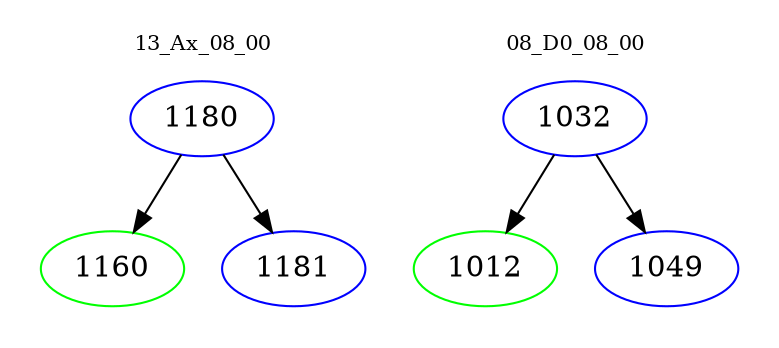 digraph{
subgraph cluster_0 {
color = white
label = "13_Ax_08_00";
fontsize=10;
T0_1180 [label="1180", color="blue"]
T0_1180 -> T0_1160 [color="black"]
T0_1160 [label="1160", color="green"]
T0_1180 -> T0_1181 [color="black"]
T0_1181 [label="1181", color="blue"]
}
subgraph cluster_1 {
color = white
label = "08_D0_08_00";
fontsize=10;
T1_1032 [label="1032", color="blue"]
T1_1032 -> T1_1012 [color="black"]
T1_1012 [label="1012", color="green"]
T1_1032 -> T1_1049 [color="black"]
T1_1049 [label="1049", color="blue"]
}
}

